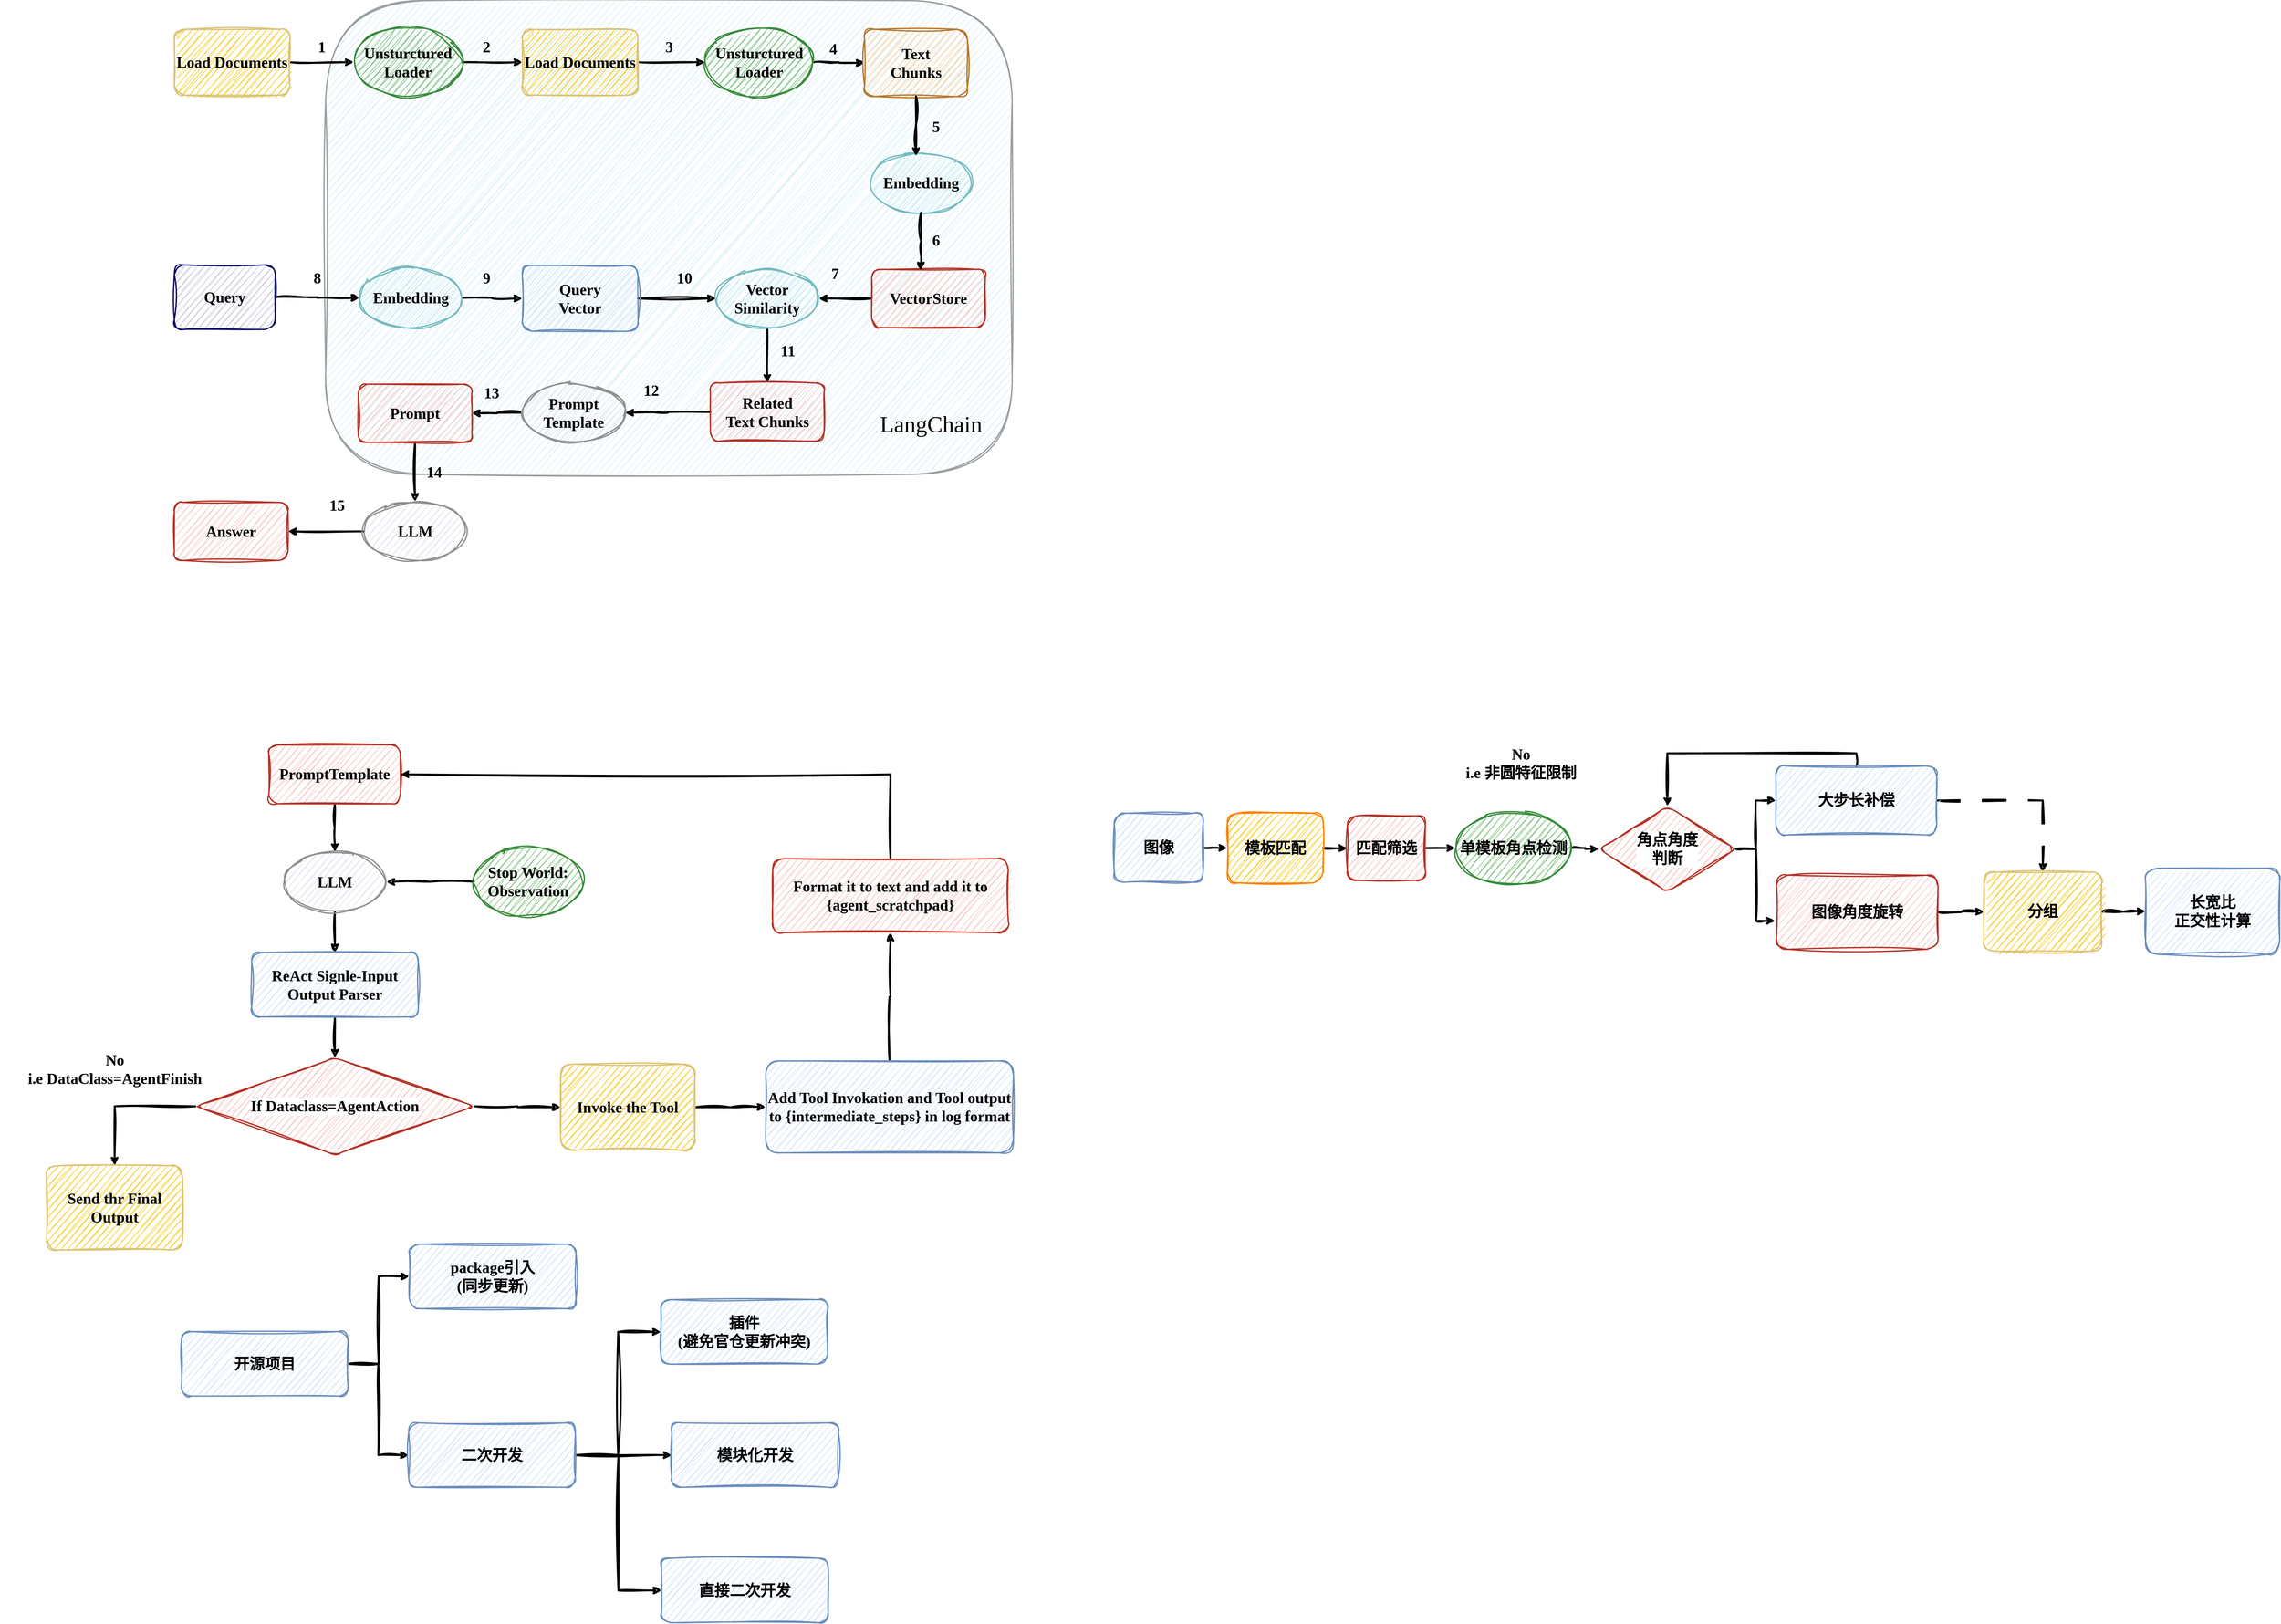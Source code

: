 <mxfile version="24.9.0">
  <diagram name="第 1 页" id="iGaQo6PPJgDkWrGs2-yL">
    <mxGraphModel dx="2993" dy="1838" grid="0" gridSize="10" guides="0" tooltips="1" connect="1" arrows="1" fold="1" page="0" pageScale="1" pageWidth="827" pageHeight="1169" math="0" shadow="0">
      <root>
        <mxCell id="0" />
        <mxCell id="1" parent="0" />
        <mxCell id="ki8LtiAd6n3yGq_93ToQ-1" value="" style="whiteSpace=wrap;html=1;rounded=1;shadow=0;glass=0;sketch=1;jiggle=2;fillStyle=hatch;curveFitting=1;strokeColor=#9a9fa1;strokeWidth=2;align=center;verticalAlign=middle;fontFamily=Helvetica;fontSize=12;fontColor=default;labelBorderColor=none;fillColor=#dff2f9;gradientColor=none;arcSize=21;imageAspect=0;" parent="1" vertex="1">
          <mxGeometry x="222" y="-83" width="1075" height="742" as="geometry" />
        </mxCell>
        <mxCell id="ki8LtiAd6n3yGq_93ToQ-2" style="edgeStyle=orthogonalEdgeStyle;rounded=1;orthogonalLoop=1;jettySize=auto;html=1;exitX=1;exitY=0.5;exitDx=0;exitDy=0;entryX=0;entryY=0.5;entryDx=0;entryDy=0;curved=0;sketch=1;curveFitting=1;jiggle=2;strokeWidth=3;" parent="1" source="ki8LtiAd6n3yGq_93ToQ-3" target="ki8LtiAd6n3yGq_93ToQ-5" edge="1">
          <mxGeometry relative="1" as="geometry">
            <mxPoint x="141" y="219" as="targetPoint" />
          </mxGeometry>
        </mxCell>
        <mxCell id="ki8LtiAd6n3yGq_93ToQ-3" value="&lt;font style=&quot;font-size: 24px;&quot; face=&quot;Comic Sans MS&quot;&gt;&lt;b style=&quot;&quot;&gt;Load Documents&lt;/b&gt;&lt;/font&gt;" style="rounded=1;whiteSpace=wrap;html=1;gradientColor=none;textShadow=0;fillStyle=hatch;fillColor=#f7d036;glass=0;shadow=0;labelBorderColor=none;strokeColor=#ddc374;strokeWidth=2;perimeterSpacing=0;sketch=1;curveFitting=1;jiggle=2;" parent="1" vertex="1">
          <mxGeometry x="-15" y="-38" width="181" height="103" as="geometry" />
        </mxCell>
        <mxCell id="ki8LtiAd6n3yGq_93ToQ-4" style="edgeStyle=orthogonalEdgeStyle;rounded=0;orthogonalLoop=1;jettySize=auto;html=1;exitX=1;exitY=0.5;exitDx=0;exitDy=0;entryX=0;entryY=0.5;entryDx=0;entryDy=0;sketch=1;curveFitting=1;jiggle=2;strokeWidth=3;" parent="1" source="ki8LtiAd6n3yGq_93ToQ-5" target="ki8LtiAd6n3yGq_93ToQ-7" edge="1">
          <mxGeometry relative="1" as="geometry" />
        </mxCell>
        <mxCell id="ki8LtiAd6n3yGq_93ToQ-5" value="&lt;font style=&quot;font-size: 24px;&quot; face=&quot;Comic Sans MS&quot;&gt;&lt;b style=&quot;&quot;&gt;Unsturctured Loader&lt;/b&gt;&lt;/font&gt;" style="ellipse;whiteSpace=wrap;html=1;fillColor=#86c785;strokeColor=#378b3a;fillStyle=hatch;strokeWidth=2;perimeterSpacing=0;sketch=1;curveFitting=1;jiggle=2;" parent="1" vertex="1">
          <mxGeometry x="266" y="-40.75" width="170" height="108.5" as="geometry" />
        </mxCell>
        <mxCell id="ki8LtiAd6n3yGq_93ToQ-6" style="edgeStyle=orthogonalEdgeStyle;shape=connector;rounded=0;sketch=1;jiggle=2;curveFitting=1;orthogonalLoop=1;jettySize=auto;html=1;exitX=1;exitY=0.5;exitDx=0;exitDy=0;entryX=0;entryY=0.5;entryDx=0;entryDy=0;strokeColor=default;strokeWidth=3;align=center;verticalAlign=middle;fontFamily=Helvetica;fontSize=11;fontColor=default;labelBackgroundColor=default;endArrow=classic;" parent="1" source="ki8LtiAd6n3yGq_93ToQ-7" target="ki8LtiAd6n3yGq_93ToQ-9" edge="1">
          <mxGeometry relative="1" as="geometry" />
        </mxCell>
        <mxCell id="ki8LtiAd6n3yGq_93ToQ-7" value="&lt;font style=&quot;font-size: 24px;&quot; face=&quot;Comic Sans MS&quot;&gt;&lt;b style=&quot;&quot;&gt;Load Documents&lt;/b&gt;&lt;/font&gt;" style="rounded=1;whiteSpace=wrap;html=1;gradientColor=none;textShadow=0;fillStyle=hatch;fillColor=#f7d036;glass=0;shadow=0;labelBorderColor=none;strokeColor=#ddc374;strokeWidth=2;perimeterSpacing=0;sketch=1;curveFitting=1;jiggle=2;" parent="1" vertex="1">
          <mxGeometry x="530" y="-38" width="181" height="103" as="geometry" />
        </mxCell>
        <mxCell id="ki8LtiAd6n3yGq_93ToQ-8" style="edgeStyle=orthogonalEdgeStyle;shape=connector;rounded=0;sketch=1;jiggle=2;curveFitting=1;orthogonalLoop=1;jettySize=auto;html=1;exitX=1;exitY=0.5;exitDx=0;exitDy=0;entryX=0;entryY=0.5;entryDx=0;entryDy=0;strokeColor=default;strokeWidth=3;align=center;verticalAlign=middle;fontFamily=Helvetica;fontSize=12;fontColor=default;labelBorderColor=none;labelBackgroundColor=default;endArrow=classic;" parent="1" source="ki8LtiAd6n3yGq_93ToQ-9" target="ki8LtiAd6n3yGq_93ToQ-10" edge="1">
          <mxGeometry relative="1" as="geometry" />
        </mxCell>
        <mxCell id="ki8LtiAd6n3yGq_93ToQ-9" value="&lt;font style=&quot;font-size: 24px;&quot; face=&quot;Comic Sans MS&quot;&gt;&lt;b style=&quot;&quot;&gt;Unsturctured Loader&lt;/b&gt;&lt;/font&gt;" style="ellipse;whiteSpace=wrap;html=1;fillColor=#86c785;strokeColor=#378b3a;fillStyle=hatch;strokeWidth=2;perimeterSpacing=0;sketch=1;curveFitting=1;jiggle=2;" parent="1" vertex="1">
          <mxGeometry x="816" y="-40.75" width="170" height="108.5" as="geometry" />
        </mxCell>
        <mxCell id="ki8LtiAd6n3yGq_93ToQ-10" value="&lt;font style=&quot;font-size: 24px;&quot; face=&quot;Comic Sans MS&quot;&gt;&lt;b style=&quot;&quot;&gt;Text&lt;/b&gt;&lt;/font&gt;&lt;div&gt;&lt;font style=&quot;font-size: 24px;&quot; face=&quot;Comic Sans MS&quot;&gt;&lt;b style=&quot;&quot;&gt;Chunks&lt;/b&gt;&lt;/font&gt;&lt;/div&gt;" style="rounded=1;whiteSpace=wrap;html=1;gradientColor=none;textShadow=0;fillStyle=hatch;fillColor=#fad7ac;glass=0;shadow=0;labelBorderColor=none;strokeColor=#b8782e;strokeWidth=2;perimeterSpacing=0;sketch=1;curveFitting=1;jiggle=2;" parent="1" vertex="1">
          <mxGeometry x="1066" y="-38" width="161" height="105" as="geometry" />
        </mxCell>
        <mxCell id="ki8LtiAd6n3yGq_93ToQ-11" value="&lt;font style=&quot;font-size: 24px;&quot; face=&quot;Comic Sans MS&quot;&gt;&lt;b style=&quot;&quot;&gt;Embedding&lt;/b&gt;&lt;/font&gt;" style="ellipse;whiteSpace=wrap;html=1;fillColor=#cdecf1;strokeColor=#75bbbf;fillStyle=hatch;strokeWidth=2;perimeterSpacing=0;sketch=1;curveFitting=1;jiggle=2;" parent="1" vertex="1">
          <mxGeometry x="1074" y="156" width="161" height="93" as="geometry" />
        </mxCell>
        <mxCell id="ki8LtiAd6n3yGq_93ToQ-12" style="edgeStyle=orthogonalEdgeStyle;shape=connector;rounded=0;sketch=1;jiggle=2;curveFitting=1;orthogonalLoop=1;jettySize=auto;html=1;exitX=0.5;exitY=1;exitDx=0;exitDy=0;entryX=0.449;entryY=0.05;entryDx=0;entryDy=0;entryPerimeter=0;strokeColor=default;strokeWidth=3;align=center;verticalAlign=middle;fontFamily=Helvetica;fontSize=12;fontColor=default;labelBorderColor=none;labelBackgroundColor=default;endArrow=classic;" parent="1" source="ki8LtiAd6n3yGq_93ToQ-10" target="ki8LtiAd6n3yGq_93ToQ-11" edge="1">
          <mxGeometry relative="1" as="geometry" />
        </mxCell>
        <mxCell id="ki8LtiAd6n3yGq_93ToQ-13" style="edgeStyle=orthogonalEdgeStyle;shape=connector;rounded=0;sketch=1;jiggle=2;curveFitting=1;orthogonalLoop=1;jettySize=auto;html=1;exitX=0;exitY=0.5;exitDx=0;exitDy=0;strokeColor=default;strokeWidth=3;align=center;verticalAlign=middle;fontFamily=Helvetica;fontSize=12;fontColor=default;labelBorderColor=none;labelBackgroundColor=default;endArrow=classic;" parent="1" source="ki8LtiAd6n3yGq_93ToQ-14" target="ki8LtiAd6n3yGq_93ToQ-17" edge="1">
          <mxGeometry relative="1" as="geometry" />
        </mxCell>
        <mxCell id="ki8LtiAd6n3yGq_93ToQ-14" value="&lt;font style=&quot;font-size: 24px;&quot; face=&quot;Comic Sans MS&quot;&gt;&lt;b style=&quot;&quot;&gt;VectorStore&lt;/b&gt;&lt;/font&gt;" style="rounded=1;whiteSpace=wrap;html=1;gradientColor=none;textShadow=0;fillStyle=hatch;fillColor=#f8cdcc;glass=0;shadow=0;labelBorderColor=none;strokeColor=#b43427;strokeWidth=2;perimeterSpacing=0;sketch=1;curveFitting=1;jiggle=2;" parent="1" vertex="1">
          <mxGeometry x="1077" y="338" width="178" height="91" as="geometry" />
        </mxCell>
        <mxCell id="ki8LtiAd6n3yGq_93ToQ-15" style="edgeStyle=orthogonalEdgeStyle;shape=connector;rounded=0;sketch=1;jiggle=2;curveFitting=1;orthogonalLoop=1;jettySize=auto;html=1;exitX=0.5;exitY=1;exitDx=0;exitDy=0;entryX=0.433;entryY=0.021;entryDx=0;entryDy=0;entryPerimeter=0;strokeColor=default;strokeWidth=3;align=center;verticalAlign=middle;fontFamily=Helvetica;fontSize=12;fontColor=default;labelBorderColor=none;labelBackgroundColor=default;endArrow=classic;" parent="1" source="ki8LtiAd6n3yGq_93ToQ-11" target="ki8LtiAd6n3yGq_93ToQ-14" edge="1">
          <mxGeometry relative="1" as="geometry" />
        </mxCell>
        <mxCell id="ki8LtiAd6n3yGq_93ToQ-16" style="edgeStyle=orthogonalEdgeStyle;shape=connector;rounded=0;sketch=1;jiggle=2;curveFitting=1;orthogonalLoop=1;jettySize=auto;html=1;exitX=0.5;exitY=1;exitDx=0;exitDy=0;entryX=0.5;entryY=0;entryDx=0;entryDy=0;strokeColor=default;strokeWidth=3;align=center;verticalAlign=middle;fontFamily=Helvetica;fontSize=12;fontColor=default;labelBorderColor=none;labelBackgroundColor=default;endArrow=classic;" parent="1" source="ki8LtiAd6n3yGq_93ToQ-17" target="ki8LtiAd6n3yGq_93ToQ-25" edge="1">
          <mxGeometry relative="1" as="geometry" />
        </mxCell>
        <mxCell id="ki8LtiAd6n3yGq_93ToQ-17" value="&lt;font style=&quot;font-size: 24px;&quot; face=&quot;Comic Sans MS&quot;&gt;&lt;b style=&quot;&quot;&gt;Vector&lt;/b&gt;&lt;/font&gt;&lt;div&gt;&lt;font style=&quot;font-size: 24px;&quot; face=&quot;Comic Sans MS&quot;&gt;&lt;b style=&quot;&quot;&gt;Similarity&lt;/b&gt;&lt;/font&gt;&lt;/div&gt;" style="ellipse;whiteSpace=wrap;html=1;fillColor=#cdecf1;strokeColor=#75bbbf;fillStyle=hatch;strokeWidth=2;perimeterSpacing=0;sketch=1;curveFitting=1;jiggle=2;" parent="1" vertex="1">
          <mxGeometry x="833" y="337" width="161" height="93" as="geometry" />
        </mxCell>
        <mxCell id="ki8LtiAd6n3yGq_93ToQ-18" style="edgeStyle=orthogonalEdgeStyle;shape=connector;rounded=0;sketch=1;jiggle=2;curveFitting=1;orthogonalLoop=1;jettySize=auto;html=1;exitX=1;exitY=0.5;exitDx=0;exitDy=0;strokeColor=default;strokeWidth=3;align=center;verticalAlign=middle;fontFamily=Helvetica;fontSize=12;fontColor=default;labelBorderColor=none;labelBackgroundColor=default;endArrow=classic;" parent="1" source="ki8LtiAd6n3yGq_93ToQ-19" target="ki8LtiAd6n3yGq_93ToQ-17" edge="1">
          <mxGeometry relative="1" as="geometry" />
        </mxCell>
        <mxCell id="ki8LtiAd6n3yGq_93ToQ-19" value="&lt;font style=&quot;font-size: 24px;&quot; face=&quot;Comic Sans MS&quot;&gt;&lt;b style=&quot;&quot;&gt;Query&lt;/b&gt;&lt;/font&gt;&lt;div&gt;&lt;font style=&quot;font-size: 24px;&quot; face=&quot;Comic Sans MS&quot;&gt;&lt;b style=&quot;&quot;&gt;Vector&lt;/b&gt;&lt;/font&gt;&lt;/div&gt;" style="rounded=1;whiteSpace=wrap;html=1;gradientColor=none;textShadow=0;fillStyle=hatch;fillColor=#d9e7fc;glass=0;shadow=0;labelBorderColor=none;strokeColor=#6a8ebf;strokeWidth=2;perimeterSpacing=0;sketch=1;curveFitting=1;jiggle=2;" parent="1" vertex="1">
          <mxGeometry x="530" y="332" width="181" height="103" as="geometry" />
        </mxCell>
        <mxCell id="ki8LtiAd6n3yGq_93ToQ-20" style="edgeStyle=orthogonalEdgeStyle;shape=connector;rounded=0;sketch=1;jiggle=2;curveFitting=1;orthogonalLoop=1;jettySize=auto;html=1;exitX=1;exitY=0.5;exitDx=0;exitDy=0;entryX=0;entryY=0.5;entryDx=0;entryDy=0;strokeColor=default;strokeWidth=3;align=center;verticalAlign=middle;fontFamily=Helvetica;fontSize=12;fontColor=default;labelBorderColor=none;labelBackgroundColor=default;endArrow=classic;" parent="1" source="ki8LtiAd6n3yGq_93ToQ-21" target="ki8LtiAd6n3yGq_93ToQ-19" edge="1">
          <mxGeometry relative="1" as="geometry" />
        </mxCell>
        <mxCell id="ki8LtiAd6n3yGq_93ToQ-21" value="&lt;font style=&quot;font-size: 24px;&quot; face=&quot;Comic Sans MS&quot;&gt;&lt;b style=&quot;&quot;&gt;Embedding&lt;/b&gt;&lt;/font&gt;" style="ellipse;whiteSpace=wrap;html=1;fillColor=#cdecf1;strokeColor=#75bbbf;fillStyle=hatch;strokeWidth=2;perimeterSpacing=0;sketch=1;curveFitting=1;jiggle=2;" parent="1" vertex="1">
          <mxGeometry x="275" y="336" width="161" height="93" as="geometry" />
        </mxCell>
        <mxCell id="ki8LtiAd6n3yGq_93ToQ-22" style="edgeStyle=orthogonalEdgeStyle;shape=connector;rounded=0;sketch=1;jiggle=2;curveFitting=1;orthogonalLoop=1;jettySize=auto;html=1;exitX=1;exitY=0.5;exitDx=0;exitDy=0;entryX=0;entryY=0.5;entryDx=0;entryDy=0;strokeColor=default;strokeWidth=3;align=center;verticalAlign=middle;fontFamily=Helvetica;fontSize=12;fontColor=default;labelBorderColor=none;labelBackgroundColor=default;endArrow=classic;" parent="1" source="ki8LtiAd6n3yGq_93ToQ-23" target="ki8LtiAd6n3yGq_93ToQ-21" edge="1">
          <mxGeometry relative="1" as="geometry" />
        </mxCell>
        <mxCell id="ki8LtiAd6n3yGq_93ToQ-23" value="&lt;font style=&quot;font-size: 24px;&quot; face=&quot;Comic Sans MS&quot;&gt;&lt;b style=&quot;&quot;&gt;Query&lt;/b&gt;&lt;/font&gt;" style="rounded=1;whiteSpace=wrap;html=1;gradientColor=none;textShadow=0;fillStyle=hatch;fillColor=#cfcde1;glass=0;shadow=0;labelBorderColor=none;strokeColor=#0f0b65;strokeWidth=2;perimeterSpacing=0;sketch=1;curveFitting=1;jiggle=2;" parent="1" vertex="1">
          <mxGeometry x="-15" y="331" width="158" height="101" as="geometry" />
        </mxCell>
        <mxCell id="ki8LtiAd6n3yGq_93ToQ-24" style="edgeStyle=orthogonalEdgeStyle;shape=connector;rounded=0;sketch=1;jiggle=2;curveFitting=1;orthogonalLoop=1;jettySize=auto;html=1;strokeColor=default;strokeWidth=3;align=center;verticalAlign=middle;fontFamily=Helvetica;fontSize=12;fontColor=default;labelBorderColor=none;labelBackgroundColor=default;endArrow=classic;" parent="1" source="ki8LtiAd6n3yGq_93ToQ-25" target="ki8LtiAd6n3yGq_93ToQ-27" edge="1">
          <mxGeometry relative="1" as="geometry" />
        </mxCell>
        <mxCell id="ki8LtiAd6n3yGq_93ToQ-25" value="&lt;font style=&quot;font-size: 24px;&quot; face=&quot;Comic Sans MS&quot;&gt;&lt;b style=&quot;&quot;&gt;Related&lt;/b&gt;&lt;/font&gt;&lt;div&gt;&lt;font style=&quot;font-size: 24px;&quot; face=&quot;Comic Sans MS&quot;&gt;&lt;b style=&quot;&quot;&gt;Text Chunks&lt;/b&gt;&lt;/font&gt;&lt;/div&gt;" style="rounded=1;whiteSpace=wrap;html=1;gradientColor=none;textShadow=0;fillStyle=hatch;fillColor=#f8cdcc;glass=0;shadow=0;labelBorderColor=none;strokeColor=#b43427;strokeWidth=2;perimeterSpacing=0;sketch=1;curveFitting=1;jiggle=2;" parent="1" vertex="1">
          <mxGeometry x="824.5" y="516" width="178" height="91" as="geometry" />
        </mxCell>
        <mxCell id="ki8LtiAd6n3yGq_93ToQ-26" value="" style="edgeStyle=orthogonalEdgeStyle;shape=connector;rounded=0;sketch=1;jiggle=2;curveFitting=1;orthogonalLoop=1;jettySize=auto;html=1;strokeColor=default;strokeWidth=3;align=center;verticalAlign=middle;fontFamily=Helvetica;fontSize=12;fontColor=default;labelBorderColor=none;labelBackgroundColor=default;endArrow=classic;" parent="1" source="ki8LtiAd6n3yGq_93ToQ-27" target="ki8LtiAd6n3yGq_93ToQ-29" edge="1">
          <mxGeometry relative="1" as="geometry" />
        </mxCell>
        <mxCell id="ki8LtiAd6n3yGq_93ToQ-27" value="&lt;font face=&quot;Comic Sans MS&quot;&gt;&lt;span style=&quot;font-size: 24px;&quot;&gt;&lt;b&gt;Prompt&lt;/b&gt;&lt;/span&gt;&lt;/font&gt;&lt;div&gt;&lt;font face=&quot;Comic Sans MS&quot;&gt;&lt;span style=&quot;font-size: 24px;&quot;&gt;&lt;b&gt;Template&lt;/b&gt;&lt;/span&gt;&lt;/font&gt;&lt;/div&gt;" style="ellipse;whiteSpace=wrap;html=1;fillColor=#e7e6f1;strokeColor=#908f8f;fillStyle=hatch;strokeWidth=2;perimeterSpacing=0;sketch=1;curveFitting=1;jiggle=2;" parent="1" vertex="1">
          <mxGeometry x="530" y="516" width="161" height="93" as="geometry" />
        </mxCell>
        <mxCell id="ki8LtiAd6n3yGq_93ToQ-28" style="edgeStyle=orthogonalEdgeStyle;shape=connector;rounded=0;sketch=1;jiggle=2;curveFitting=1;orthogonalLoop=1;jettySize=auto;html=1;exitX=0.5;exitY=1;exitDx=0;exitDy=0;strokeColor=default;strokeWidth=3;align=center;verticalAlign=middle;fontFamily=Helvetica;fontSize=12;fontColor=default;labelBorderColor=none;labelBackgroundColor=default;endArrow=classic;" parent="1" source="ki8LtiAd6n3yGq_93ToQ-29" target="ki8LtiAd6n3yGq_93ToQ-31" edge="1">
          <mxGeometry relative="1" as="geometry" />
        </mxCell>
        <mxCell id="ki8LtiAd6n3yGq_93ToQ-29" value="&lt;font face=&quot;Comic Sans MS&quot;&gt;&lt;span style=&quot;font-size: 24px;&quot;&gt;&lt;b&gt;Prompt&lt;/b&gt;&lt;/span&gt;&lt;/font&gt;" style="rounded=1;whiteSpace=wrap;html=1;gradientColor=none;textShadow=0;fillStyle=hatch;fillColor=#f8cdcc;glass=0;shadow=0;labelBorderColor=none;strokeColor=#b43427;strokeWidth=2;perimeterSpacing=0;sketch=1;curveFitting=1;jiggle=2;" parent="1" vertex="1">
          <mxGeometry x="273" y="518" width="178" height="91" as="geometry" />
        </mxCell>
        <mxCell id="ki8LtiAd6n3yGq_93ToQ-30" value="" style="edgeStyle=orthogonalEdgeStyle;shape=connector;rounded=0;sketch=1;jiggle=2;curveFitting=1;orthogonalLoop=1;jettySize=auto;html=1;strokeColor=default;strokeWidth=3;align=center;verticalAlign=middle;fontFamily=Helvetica;fontSize=12;fontColor=default;labelBorderColor=none;labelBackgroundColor=default;endArrow=classic;" parent="1" source="ki8LtiAd6n3yGq_93ToQ-31" target="ki8LtiAd6n3yGq_93ToQ-32" edge="1">
          <mxGeometry relative="1" as="geometry" />
        </mxCell>
        <mxCell id="ki8LtiAd6n3yGq_93ToQ-31" value="&lt;font face=&quot;Comic Sans MS&quot;&gt;&lt;span style=&quot;font-size: 24px;&quot;&gt;&lt;b&gt;LLM&lt;/b&gt;&lt;/span&gt;&lt;/font&gt;" style="ellipse;whiteSpace=wrap;html=1;fillColor=#e7e6f1;strokeColor=#908f8f;fillStyle=hatch;strokeWidth=2;perimeterSpacing=0;sketch=1;curveFitting=1;jiggle=2;" parent="1" vertex="1">
          <mxGeometry x="281.5" y="702" width="161" height="93" as="geometry" />
        </mxCell>
        <mxCell id="ki8LtiAd6n3yGq_93ToQ-32" value="&lt;font face=&quot;Comic Sans MS&quot;&gt;&lt;span style=&quot;font-size: 24px;&quot;&gt;&lt;b&gt;Answer&lt;/b&gt;&lt;/span&gt;&lt;/font&gt;" style="rounded=1;whiteSpace=wrap;html=1;gradientColor=none;textShadow=0;fillStyle=hatch;fillColor=#f8cdcc;glass=0;shadow=0;labelBorderColor=none;strokeColor=#b43427;strokeWidth=2;perimeterSpacing=0;sketch=1;curveFitting=1;jiggle=2;" parent="1" vertex="1">
          <mxGeometry x="-15" y="703" width="178" height="91" as="geometry" />
        </mxCell>
        <mxCell id="ki8LtiAd6n3yGq_93ToQ-33" value="&lt;font face=&quot;Comic Sans MS&quot; style=&quot;font-size: 36px;&quot;&gt;LangChain&lt;/font&gt;" style="text;html=1;align=center;verticalAlign=middle;whiteSpace=wrap;rounded=0;fontFamily=Helvetica;fontSize=12;fontColor=default;labelBorderColor=none;" parent="1" vertex="1">
          <mxGeometry x="1019" y="543" width="302" height="76" as="geometry" />
        </mxCell>
        <mxCell id="ki8LtiAd6n3yGq_93ToQ-34" value="&lt;font face=&quot;Comic Sans MS&quot; style=&quot;font-size: 24px;&quot;&gt;&lt;b&gt;1&lt;/b&gt;&lt;/font&gt;" style="text;html=1;align=center;verticalAlign=middle;whiteSpace=wrap;rounded=0;fontFamily=Helvetica;fontSize=12;fontColor=default;labelBorderColor=none;" parent="1" vertex="1">
          <mxGeometry x="170" y="-30" width="92" height="40" as="geometry" />
        </mxCell>
        <mxCell id="ki8LtiAd6n3yGq_93ToQ-35" value="&lt;font face=&quot;Comic Sans MS&quot; style=&quot;font-size: 24px;&quot;&gt;&lt;b&gt;2&lt;/b&gt;&lt;/font&gt;" style="text;html=1;align=center;verticalAlign=middle;whiteSpace=wrap;rounded=0;fontFamily=Helvetica;fontSize=12;fontColor=default;labelBorderColor=none;" parent="1" vertex="1">
          <mxGeometry x="428" y="-30" width="92" height="40" as="geometry" />
        </mxCell>
        <mxCell id="ki8LtiAd6n3yGq_93ToQ-36" value="&lt;font face=&quot;Comic Sans MS&quot; style=&quot;font-size: 24px;&quot;&gt;&lt;b&gt;3&lt;/b&gt;&lt;/font&gt;" style="text;html=1;align=center;verticalAlign=middle;whiteSpace=wrap;rounded=0;fontFamily=Helvetica;fontSize=12;fontColor=default;labelBorderColor=none;" parent="1" vertex="1">
          <mxGeometry x="713.5" y="-30" width="92" height="40" as="geometry" />
        </mxCell>
        <mxCell id="ki8LtiAd6n3yGq_93ToQ-37" value="&lt;font face=&quot;Comic Sans MS&quot; style=&quot;font-size: 24px;&quot;&gt;&lt;b&gt;4&lt;/b&gt;&lt;/font&gt;" style="text;html=1;align=center;verticalAlign=middle;whiteSpace=wrap;rounded=0;fontFamily=Helvetica;fontSize=12;fontColor=default;labelBorderColor=none;" parent="1" vertex="1">
          <mxGeometry x="971" y="-27" width="92" height="40" as="geometry" />
        </mxCell>
        <mxCell id="ki8LtiAd6n3yGq_93ToQ-38" value="&lt;font face=&quot;Comic Sans MS&quot; style=&quot;font-size: 24px;&quot;&gt;&lt;b&gt;5&lt;/b&gt;&lt;/font&gt;" style="text;html=1;align=center;verticalAlign=middle;whiteSpace=wrap;rounded=0;fontFamily=Helvetica;fontSize=12;fontColor=default;labelBorderColor=none;" parent="1" vertex="1">
          <mxGeometry x="1132" y="95" width="92" height="40" as="geometry" />
        </mxCell>
        <mxCell id="ki8LtiAd6n3yGq_93ToQ-39" value="&lt;font face=&quot;Comic Sans MS&quot; style=&quot;font-size: 24px;&quot;&gt;&lt;b&gt;6&lt;/b&gt;&lt;/font&gt;" style="text;html=1;align=center;verticalAlign=middle;whiteSpace=wrap;rounded=0;fontFamily=Helvetica;fontSize=12;fontColor=default;labelBorderColor=none;" parent="1" vertex="1">
          <mxGeometry x="1132" y="273" width="92" height="40" as="geometry" />
        </mxCell>
        <mxCell id="ki8LtiAd6n3yGq_93ToQ-40" value="&lt;font face=&quot;Comic Sans MS&quot; style=&quot;font-size: 24px;&quot;&gt;&lt;b&gt;7&lt;/b&gt;&lt;/font&gt;" style="text;html=1;align=center;verticalAlign=middle;whiteSpace=wrap;rounded=0;fontFamily=Helvetica;fontSize=12;fontColor=default;labelBorderColor=none;" parent="1" vertex="1">
          <mxGeometry x="974" y="325" width="92" height="40" as="geometry" />
        </mxCell>
        <mxCell id="ki8LtiAd6n3yGq_93ToQ-41" value="&lt;font face=&quot;Comic Sans MS&quot; style=&quot;font-size: 24px;&quot;&gt;&lt;b&gt;8&lt;/b&gt;&lt;/font&gt;" style="text;html=1;align=center;verticalAlign=middle;whiteSpace=wrap;rounded=0;fontFamily=Helvetica;fontSize=12;fontColor=default;labelBorderColor=none;" parent="1" vertex="1">
          <mxGeometry x="163" y="332" width="92" height="40" as="geometry" />
        </mxCell>
        <mxCell id="ki8LtiAd6n3yGq_93ToQ-42" value="&lt;font face=&quot;Comic Sans MS&quot; style=&quot;font-size: 24px;&quot;&gt;&lt;b&gt;9&lt;/b&gt;&lt;/font&gt;" style="text;html=1;align=center;verticalAlign=middle;whiteSpace=wrap;rounded=0;fontFamily=Helvetica;fontSize=12;fontColor=default;labelBorderColor=none;" parent="1" vertex="1">
          <mxGeometry x="428" y="332" width="92" height="40" as="geometry" />
        </mxCell>
        <mxCell id="ki8LtiAd6n3yGq_93ToQ-43" value="&lt;font face=&quot;Comic Sans MS&quot; style=&quot;font-size: 24px;&quot;&gt;&lt;b&gt;10&lt;/b&gt;&lt;/font&gt;" style="text;html=1;align=center;verticalAlign=middle;whiteSpace=wrap;rounded=0;fontFamily=Helvetica;fontSize=12;fontColor=default;labelBorderColor=none;" parent="1" vertex="1">
          <mxGeometry x="738" y="332" width="92" height="40" as="geometry" />
        </mxCell>
        <mxCell id="ki8LtiAd6n3yGq_93ToQ-44" value="&lt;font face=&quot;Comic Sans MS&quot; style=&quot;font-size: 24px;&quot;&gt;&lt;b&gt;11&lt;/b&gt;&lt;/font&gt;" style="text;html=1;align=center;verticalAlign=middle;whiteSpace=wrap;rounded=0;fontFamily=Helvetica;fontSize=12;fontColor=default;labelBorderColor=none;" parent="1" vertex="1">
          <mxGeometry x="900" y="446" width="92" height="40" as="geometry" />
        </mxCell>
        <mxCell id="ki8LtiAd6n3yGq_93ToQ-45" value="&lt;font face=&quot;Comic Sans MS&quot; style=&quot;font-size: 24px;&quot;&gt;&lt;b&gt;12&lt;/b&gt;&lt;/font&gt;" style="text;html=1;align=center;verticalAlign=middle;whiteSpace=wrap;rounded=0;fontFamily=Helvetica;fontSize=12;fontColor=default;labelBorderColor=none;" parent="1" vertex="1">
          <mxGeometry x="686" y="508" width="92" height="40" as="geometry" />
        </mxCell>
        <mxCell id="ki8LtiAd6n3yGq_93ToQ-46" value="&lt;font face=&quot;Comic Sans MS&quot; style=&quot;font-size: 24px;&quot;&gt;&lt;b&gt;13&lt;/b&gt;&lt;/font&gt;" style="text;html=1;align=center;verticalAlign=middle;whiteSpace=wrap;rounded=0;fontFamily=Helvetica;fontSize=12;fontColor=default;labelBorderColor=none;" parent="1" vertex="1">
          <mxGeometry x="436" y="512" width="92" height="40" as="geometry" />
        </mxCell>
        <mxCell id="ki8LtiAd6n3yGq_93ToQ-47" value="&lt;font face=&quot;Comic Sans MS&quot; style=&quot;font-size: 24px;&quot;&gt;&lt;b&gt;14&lt;/b&gt;&lt;/font&gt;" style="text;html=1;align=center;verticalAlign=middle;whiteSpace=wrap;rounded=0;fontFamily=Helvetica;fontSize=12;fontColor=default;labelBorderColor=none;" parent="1" vertex="1">
          <mxGeometry x="346" y="636" width="92" height="40" as="geometry" />
        </mxCell>
        <mxCell id="ki8LtiAd6n3yGq_93ToQ-48" value="&lt;font face=&quot;Comic Sans MS&quot; style=&quot;font-size: 24px;&quot;&gt;&lt;b&gt;15&lt;/b&gt;&lt;/font&gt;" style="text;html=1;align=center;verticalAlign=middle;whiteSpace=wrap;rounded=0;fontFamily=Helvetica;fontSize=12;fontColor=default;labelBorderColor=none;" parent="1" vertex="1">
          <mxGeometry x="194" y="688" width="92" height="40" as="geometry" />
        </mxCell>
        <mxCell id="T2wt9KZi8Y2AyrN_D059-5" style="edgeStyle=orthogonalEdgeStyle;shape=connector;rounded=0;sketch=1;jiggle=2;curveFitting=1;orthogonalLoop=1;jettySize=auto;html=1;exitX=0.5;exitY=1;exitDx=0;exitDy=0;strokeColor=default;strokeWidth=3;align=center;verticalAlign=middle;fontFamily=Helvetica;fontSize=12;fontColor=default;labelBorderColor=none;labelBackgroundColor=default;endArrow=classic;" parent="1" source="T2wt9KZi8Y2AyrN_D059-3" target="T2wt9KZi8Y2AyrN_D059-7" edge="1">
          <mxGeometry relative="1" as="geometry">
            <mxPoint x="235.529" y="1223.471" as="targetPoint" />
          </mxGeometry>
        </mxCell>
        <mxCell id="T2wt9KZi8Y2AyrN_D059-3" value="&lt;font face=&quot;Comic Sans MS&quot;&gt;&lt;span style=&quot;font-size: 24px;&quot;&gt;&lt;b&gt;PromptTemplate&lt;/b&gt;&lt;/span&gt;&lt;/font&gt;" style="rounded=1;whiteSpace=wrap;html=1;gradientColor=none;textShadow=0;fillStyle=hatch;fillColor=#f8cdcc;glass=0;shadow=0;labelBorderColor=none;strokeColor=#b43427;strokeWidth=2;perimeterSpacing=0;sketch=1;curveFitting=1;jiggle=2;" parent="1" vertex="1">
          <mxGeometry x="133" y="1083" width="206" height="92" as="geometry" />
        </mxCell>
        <mxCell id="T2wt9KZi8Y2AyrN_D059-12" value="" style="edgeStyle=orthogonalEdgeStyle;shape=connector;rounded=0;sketch=1;jiggle=2;curveFitting=1;orthogonalLoop=1;jettySize=auto;html=1;strokeColor=default;strokeWidth=3;align=center;verticalAlign=middle;fontFamily=Helvetica;fontSize=12;fontColor=default;labelBorderColor=none;labelBackgroundColor=default;endArrow=classic;" parent="1" source="T2wt9KZi8Y2AyrN_D059-7" target="T2wt9KZi8Y2AyrN_D059-11" edge="1">
          <mxGeometry relative="1" as="geometry" />
        </mxCell>
        <mxCell id="T2wt9KZi8Y2AyrN_D059-7" value="&lt;font face=&quot;Comic Sans MS&quot;&gt;&lt;span style=&quot;font-size: 24px;&quot;&gt;&lt;b&gt;LLM&lt;/b&gt;&lt;/span&gt;&lt;/font&gt;" style="ellipse;whiteSpace=wrap;html=1;fillColor=#e7e6f1;strokeColor=#908f8f;fillStyle=hatch;strokeWidth=2;perimeterSpacing=0;sketch=1;curveFitting=1;jiggle=2;" parent="1" vertex="1">
          <mxGeometry x="156" y="1251" width="161" height="93" as="geometry" />
        </mxCell>
        <mxCell id="T2wt9KZi8Y2AyrN_D059-10" style="edgeStyle=orthogonalEdgeStyle;shape=connector;rounded=0;sketch=1;jiggle=2;curveFitting=1;orthogonalLoop=1;jettySize=auto;html=1;strokeColor=default;strokeWidth=3;align=center;verticalAlign=middle;fontFamily=Helvetica;fontSize=12;fontColor=default;labelBorderColor=none;labelBackgroundColor=default;endArrow=classic;" parent="1" source="T2wt9KZi8Y2AyrN_D059-9" target="T2wt9KZi8Y2AyrN_D059-7" edge="1">
          <mxGeometry relative="1" as="geometry" />
        </mxCell>
        <mxCell id="T2wt9KZi8Y2AyrN_D059-9" value="&lt;font face=&quot;Comic Sans MS&quot;&gt;&lt;span style=&quot;font-size: 24px;&quot;&gt;&lt;b&gt;Stop World:&lt;/b&gt;&lt;/span&gt;&lt;/font&gt;&lt;div&gt;&lt;font face=&quot;Comic Sans MS&quot;&gt;&lt;span style=&quot;font-size: 24px;&quot;&gt;&lt;b&gt;Observation&lt;/b&gt;&lt;/span&gt;&lt;/font&gt;&lt;/div&gt;" style="ellipse;whiteSpace=wrap;html=1;fillColor=#86c785;strokeColor=#378b3a;fillStyle=hatch;strokeWidth=2;perimeterSpacing=0;sketch=1;curveFitting=1;jiggle=2;" parent="1" vertex="1">
          <mxGeometry x="454" y="1243" width="170" height="108.5" as="geometry" />
        </mxCell>
        <mxCell id="T2wt9KZi8Y2AyrN_D059-14" style="edgeStyle=orthogonalEdgeStyle;shape=connector;rounded=0;sketch=1;jiggle=2;curveFitting=1;orthogonalLoop=1;jettySize=auto;html=1;exitX=0.5;exitY=1;exitDx=0;exitDy=0;strokeColor=default;strokeWidth=3;align=center;verticalAlign=middle;fontFamily=Helvetica;fontSize=12;fontColor=default;labelBorderColor=none;labelBackgroundColor=default;endArrow=classic;" parent="1" source="T2wt9KZi8Y2AyrN_D059-11" target="T2wt9KZi8Y2AyrN_D059-13" edge="1">
          <mxGeometry relative="1" as="geometry" />
        </mxCell>
        <mxCell id="T2wt9KZi8Y2AyrN_D059-11" value="&lt;font face=&quot;Comic Sans MS&quot;&gt;&lt;span style=&quot;font-size: 24px;&quot;&gt;&lt;b&gt;ReAct Signle-Input Output Parser&lt;/b&gt;&lt;/span&gt;&lt;/font&gt;" style="rounded=1;whiteSpace=wrap;html=1;gradientColor=none;textShadow=0;fillStyle=hatch;fillColor=#d9e7fc;glass=0;shadow=0;labelBorderColor=none;strokeColor=#6a8ebf;strokeWidth=2;perimeterSpacing=0;sketch=1;curveFitting=1;jiggle=2;" parent="1" vertex="1">
          <mxGeometry x="106" y="1408" width="261" height="101" as="geometry" />
        </mxCell>
        <mxCell id="T2wt9KZi8Y2AyrN_D059-29" style="edgeStyle=orthogonalEdgeStyle;shape=connector;rounded=0;sketch=1;jiggle=2;curveFitting=1;orthogonalLoop=1;jettySize=auto;html=1;exitX=1;exitY=0.5;exitDx=0;exitDy=0;strokeColor=default;strokeWidth=3;align=center;verticalAlign=middle;fontFamily=Helvetica;fontSize=12;fontColor=default;labelBorderColor=none;labelBackgroundColor=default;endArrow=classic;" parent="1" source="T2wt9KZi8Y2AyrN_D059-13" target="T2wt9KZi8Y2AyrN_D059-26" edge="1">
          <mxGeometry relative="1" as="geometry" />
        </mxCell>
        <mxCell id="T2wt9KZi8Y2AyrN_D059-31" style="edgeStyle=orthogonalEdgeStyle;shape=connector;rounded=0;sketch=1;jiggle=2;curveFitting=1;orthogonalLoop=1;jettySize=auto;html=1;exitX=0;exitY=0.5;exitDx=0;exitDy=0;entryX=0.5;entryY=0;entryDx=0;entryDy=0;strokeColor=default;strokeWidth=3;align=center;verticalAlign=middle;fontFamily=Helvetica;fontSize=12;fontColor=default;labelBorderColor=none;labelBackgroundColor=default;endArrow=classic;" parent="1" source="T2wt9KZi8Y2AyrN_D059-13" target="T2wt9KZi8Y2AyrN_D059-27" edge="1">
          <mxGeometry relative="1" as="geometry" />
        </mxCell>
        <mxCell id="T2wt9KZi8Y2AyrN_D059-13" value="&lt;font style=&quot;font-size: 24px;&quot; face=&quot;Comic Sans MS&quot;&gt;&lt;b&gt;If Dataclass=AgentAction&lt;/b&gt;&lt;/font&gt;" style="rhombus;whiteSpace=wrap;html=1;rounded=1;shadow=0;glass=0;sketch=1;jiggle=2;fillStyle=hatch;curveFitting=1;strokeColor=#b43427;strokeWidth=2;align=center;verticalAlign=middle;fontFamily=Helvetica;fontSize=12;fontColor=default;labelBorderColor=none;labelBackgroundColor=default;fillColor=#f8cdcc;gradientColor=none;" parent="1" vertex="1">
          <mxGeometry x="18" y="1573" width="437" height="152" as="geometry" />
        </mxCell>
        <mxCell id="T2wt9KZi8Y2AyrN_D059-18" value="&lt;font face=&quot;Comic Sans MS&quot; style=&quot;font-size: 24px;&quot;&gt;&lt;b&gt;No&lt;/b&gt;&lt;/font&gt;&lt;div&gt;&lt;font face=&quot;Comic Sans MS&quot; style=&quot;font-size: 24px;&quot;&gt;&lt;b&gt;i.e DataClass=AgentFinish&lt;/b&gt;&lt;/font&gt;&lt;/div&gt;" style="text;html=1;align=center;verticalAlign=middle;whiteSpace=wrap;rounded=0;fontFamily=Helvetica;fontSize=12;fontColor=default;labelBorderColor=none;" parent="1" vertex="1">
          <mxGeometry x="-288" y="1533" width="360" height="116" as="geometry" />
        </mxCell>
        <mxCell id="T2wt9KZi8Y2AyrN_D059-24" style="edgeStyle=orthogonalEdgeStyle;shape=connector;rounded=0;sketch=1;jiggle=2;curveFitting=1;orthogonalLoop=1;jettySize=auto;html=1;exitX=0.5;exitY=0;exitDx=0;exitDy=0;entryX=0.5;entryY=1;entryDx=0;entryDy=0;strokeColor=default;strokeWidth=3;align=center;verticalAlign=middle;fontFamily=Helvetica;fontSize=12;fontColor=default;labelBorderColor=none;labelBackgroundColor=default;endArrow=classic;" parent="1" source="T2wt9KZi8Y2AyrN_D059-20" target="T2wt9KZi8Y2AyrN_D059-23" edge="1">
          <mxGeometry relative="1" as="geometry" />
        </mxCell>
        <mxCell id="T2wt9KZi8Y2AyrN_D059-20" value="&lt;font face=&quot;Comic Sans MS&quot;&gt;&lt;span style=&quot;font-size: 24px;&quot;&gt;&lt;b&gt;Add Tool Invokation and Tool output to {intermediate_steps} in log format&lt;/b&gt;&lt;/span&gt;&lt;/font&gt;" style="rounded=1;whiteSpace=wrap;html=1;gradientColor=none;textShadow=0;fillStyle=hatch;fillColor=#d9e7fc;glass=0;shadow=0;labelBorderColor=none;strokeColor=#6a8ebf;strokeWidth=2;perimeterSpacing=0;sketch=1;curveFitting=1;jiggle=2;" parent="1" vertex="1">
          <mxGeometry x="911" y="1578" width="388" height="144" as="geometry" />
        </mxCell>
        <mxCell id="T2wt9KZi8Y2AyrN_D059-25" style="edgeStyle=orthogonalEdgeStyle;shape=connector;rounded=0;sketch=1;jiggle=2;curveFitting=1;orthogonalLoop=1;jettySize=auto;html=1;entryX=1;entryY=0.5;entryDx=0;entryDy=0;strokeColor=default;strokeWidth=3;align=center;verticalAlign=middle;fontFamily=Helvetica;fontSize=12;fontColor=default;labelBorderColor=none;labelBackgroundColor=default;endArrow=classic;" parent="1" source="T2wt9KZi8Y2AyrN_D059-23" target="T2wt9KZi8Y2AyrN_D059-3" edge="1">
          <mxGeometry relative="1" as="geometry">
            <Array as="points">
              <mxPoint x="1107" y="1129" />
            </Array>
          </mxGeometry>
        </mxCell>
        <mxCell id="T2wt9KZi8Y2AyrN_D059-23" value="&lt;font face=&quot;Comic Sans MS&quot;&gt;&lt;span style=&quot;font-size: 24px;&quot;&gt;&lt;b&gt;Format it to text and add it to {agent_scratchpad}&lt;/b&gt;&lt;/span&gt;&lt;/font&gt;" style="rounded=1;whiteSpace=wrap;html=1;gradientColor=none;textShadow=0;fillStyle=hatch;fillColor=#f8cdcc;glass=0;shadow=0;labelBorderColor=none;strokeColor=#b43427;strokeWidth=2;perimeterSpacing=0;sketch=1;curveFitting=1;jiggle=2;" parent="1" vertex="1">
          <mxGeometry x="922" y="1261" width="369" height="116" as="geometry" />
        </mxCell>
        <mxCell id="T2wt9KZi8Y2AyrN_D059-30" style="edgeStyle=orthogonalEdgeStyle;shape=connector;rounded=0;sketch=1;jiggle=2;curveFitting=1;orthogonalLoop=1;jettySize=auto;html=1;exitX=1;exitY=0.5;exitDx=0;exitDy=0;entryX=0;entryY=0.5;entryDx=0;entryDy=0;strokeColor=default;strokeWidth=3;align=center;verticalAlign=middle;fontFamily=Helvetica;fontSize=12;fontColor=default;labelBorderColor=none;labelBackgroundColor=default;endArrow=classic;" parent="1" source="T2wt9KZi8Y2AyrN_D059-26" target="T2wt9KZi8Y2AyrN_D059-20" edge="1">
          <mxGeometry relative="1" as="geometry" />
        </mxCell>
        <mxCell id="T2wt9KZi8Y2AyrN_D059-26" value="&lt;b style=&quot;font-family: &amp;quot;Comic Sans MS&amp;quot;; font-size: 24px;&quot;&gt;Invoke the Tool&lt;/b&gt;" style="rounded=1;whiteSpace=wrap;html=1;gradientColor=none;textShadow=0;fillStyle=hatch;fillColor=#f7d036;glass=0;shadow=0;labelBorderColor=none;strokeColor=#ddc374;strokeWidth=2;perimeterSpacing=0;sketch=1;curveFitting=1;jiggle=2;" parent="1" vertex="1">
          <mxGeometry x="590" y="1583" width="210" height="135" as="geometry" />
        </mxCell>
        <mxCell id="T2wt9KZi8Y2AyrN_D059-27" value="&lt;b style=&quot;font-family: &amp;quot;Comic Sans MS&amp;quot;; font-size: 24px;&quot;&gt;Send thr Final Output&lt;/b&gt;" style="rounded=1;whiteSpace=wrap;html=1;gradientColor=none;textShadow=0;fillStyle=hatch;fillColor=#f7d036;glass=0;shadow=0;labelBorderColor=none;strokeColor=#ddc374;strokeWidth=2;perimeterSpacing=0;sketch=1;curveFitting=1;jiggle=2;" parent="1" vertex="1">
          <mxGeometry x="-215" y="1742" width="213" height="132" as="geometry" />
        </mxCell>
        <mxCell id="TSJkHPPt90B-xptUscah-6" style="edgeStyle=orthogonalEdgeStyle;shape=connector;rounded=0;sketch=1;jiggle=2;curveFitting=1;orthogonalLoop=1;jettySize=auto;html=1;exitX=1;exitY=0.5;exitDx=0;exitDy=0;entryX=0;entryY=0.5;entryDx=0;entryDy=0;strokeColor=default;strokeWidth=3;align=center;verticalAlign=middle;fontFamily=Helvetica;fontSize=12;fontColor=default;labelBorderColor=none;labelBackgroundColor=default;endArrow=classic;" parent="1" source="TSJkHPPt90B-xptUscah-2" target="TSJkHPPt90B-xptUscah-3" edge="1">
          <mxGeometry relative="1" as="geometry" />
        </mxCell>
        <mxCell id="TSJkHPPt90B-xptUscah-8" style="edgeStyle=orthogonalEdgeStyle;shape=connector;rounded=0;sketch=1;jiggle=2;curveFitting=1;orthogonalLoop=1;jettySize=auto;html=1;exitX=1;exitY=0.5;exitDx=0;exitDy=0;entryX=0;entryY=0.5;entryDx=0;entryDy=0;strokeColor=default;strokeWidth=3;align=center;verticalAlign=middle;fontFamily=Helvetica;fontSize=12;fontColor=default;labelBorderColor=none;labelBackgroundColor=default;endArrow=classic;" parent="1" source="TSJkHPPt90B-xptUscah-2" target="TSJkHPPt90B-xptUscah-7" edge="1">
          <mxGeometry relative="1" as="geometry" />
        </mxCell>
        <mxCell id="TSJkHPPt90B-xptUscah-2" value="&lt;font face=&quot;Comic Sans MS&quot;&gt;&lt;span style=&quot;font-size: 24px;&quot;&gt;&lt;b&gt;开源项目&lt;/b&gt;&lt;/span&gt;&lt;/font&gt;" style="rounded=1;whiteSpace=wrap;html=1;gradientColor=none;textShadow=0;fillStyle=hatch;fillColor=#d9e7fc;glass=0;shadow=0;labelBorderColor=none;strokeColor=#6a8ebf;strokeWidth=2;perimeterSpacing=0;sketch=1;curveFitting=1;jiggle=2;" parent="1" vertex="1">
          <mxGeometry x="-4" y="2002" width="261" height="101" as="geometry" />
        </mxCell>
        <mxCell id="TSJkHPPt90B-xptUscah-3" value="&lt;font face=&quot;Comic Sans MS&quot;&gt;&lt;span style=&quot;font-size: 24px;&quot;&gt;&lt;b&gt;package引入&lt;/b&gt;&lt;/span&gt;&lt;/font&gt;&lt;div&gt;&lt;font face=&quot;Comic Sans MS&quot;&gt;&lt;span style=&quot;font-size: 24px;&quot;&gt;&lt;b&gt;(同步更新)&lt;/b&gt;&lt;/span&gt;&lt;/font&gt;&lt;/div&gt;" style="rounded=1;whiteSpace=wrap;html=1;gradientColor=none;textShadow=0;fillStyle=hatch;fillColor=#d9e7fc;glass=0;shadow=0;labelBorderColor=none;strokeColor=#6a8ebf;strokeWidth=2;perimeterSpacing=0;sketch=1;curveFitting=1;jiggle=2;" parent="1" vertex="1">
          <mxGeometry x="353" y="1865" width="261" height="101" as="geometry" />
        </mxCell>
        <mxCell id="TSJkHPPt90B-xptUscah-13" style="edgeStyle=orthogonalEdgeStyle;shape=connector;rounded=0;sketch=1;jiggle=2;curveFitting=1;orthogonalLoop=1;jettySize=auto;html=1;exitX=1;exitY=0.5;exitDx=0;exitDy=0;entryX=0;entryY=0.5;entryDx=0;entryDy=0;strokeColor=default;strokeWidth=3;align=center;verticalAlign=middle;fontFamily=Helvetica;fontSize=12;fontColor=default;labelBorderColor=none;labelBackgroundColor=default;endArrow=classic;" parent="1" source="TSJkHPPt90B-xptUscah-7" target="TSJkHPPt90B-xptUscah-9" edge="1">
          <mxGeometry relative="1" as="geometry" />
        </mxCell>
        <mxCell id="TSJkHPPt90B-xptUscah-14" style="edgeStyle=orthogonalEdgeStyle;shape=connector;rounded=0;sketch=1;jiggle=2;curveFitting=1;orthogonalLoop=1;jettySize=auto;html=1;exitX=1;exitY=0.5;exitDx=0;exitDy=0;strokeColor=default;strokeWidth=3;align=center;verticalAlign=middle;fontFamily=Helvetica;fontSize=12;fontColor=default;labelBorderColor=none;labelBackgroundColor=default;endArrow=classic;" parent="1" source="TSJkHPPt90B-xptUscah-7" target="TSJkHPPt90B-xptUscah-10" edge="1">
          <mxGeometry relative="1" as="geometry" />
        </mxCell>
        <mxCell id="TSJkHPPt90B-xptUscah-15" style="edgeStyle=orthogonalEdgeStyle;shape=connector;rounded=0;sketch=1;jiggle=2;curveFitting=1;orthogonalLoop=1;jettySize=auto;html=1;exitX=1;exitY=0.5;exitDx=0;exitDy=0;entryX=0;entryY=0.5;entryDx=0;entryDy=0;strokeColor=default;strokeWidth=3;align=center;verticalAlign=middle;fontFamily=Helvetica;fontSize=12;fontColor=default;labelBorderColor=none;labelBackgroundColor=default;endArrow=classic;" parent="1" source="TSJkHPPt90B-xptUscah-7" target="TSJkHPPt90B-xptUscah-12" edge="1">
          <mxGeometry relative="1" as="geometry" />
        </mxCell>
        <mxCell id="TSJkHPPt90B-xptUscah-7" value="&lt;font face=&quot;Comic Sans MS&quot;&gt;&lt;span style=&quot;font-size: 24px;&quot;&gt;&lt;b&gt;二次开发&lt;/b&gt;&lt;/span&gt;&lt;/font&gt;" style="rounded=1;whiteSpace=wrap;html=1;gradientColor=none;textShadow=0;fillStyle=hatch;fillColor=#d9e7fc;glass=0;shadow=0;labelBorderColor=none;strokeColor=#6a8ebf;strokeWidth=2;perimeterSpacing=0;sketch=1;curveFitting=1;jiggle=2;" parent="1" vertex="1">
          <mxGeometry x="352" y="2145" width="261" height="101" as="geometry" />
        </mxCell>
        <mxCell id="TSJkHPPt90B-xptUscah-9" value="&lt;font face=&quot;Comic Sans MS&quot;&gt;&lt;span style=&quot;font-size: 24px;&quot;&gt;&lt;b&gt;插件&lt;/b&gt;&lt;/span&gt;&lt;/font&gt;&lt;div&gt;&lt;font face=&quot;Comic Sans MS&quot;&gt;&lt;span style=&quot;font-size: 24px;&quot;&gt;&lt;b&gt;(避免官仓更新冲突)&lt;/b&gt;&lt;/span&gt;&lt;/font&gt;&lt;/div&gt;" style="rounded=1;whiteSpace=wrap;html=1;gradientColor=none;textShadow=0;fillStyle=hatch;fillColor=#d9e7fc;glass=0;shadow=0;labelBorderColor=none;strokeColor=#6a8ebf;strokeWidth=2;perimeterSpacing=0;sketch=1;curveFitting=1;jiggle=2;" parent="1" vertex="1">
          <mxGeometry x="747" y="1952" width="261" height="101" as="geometry" />
        </mxCell>
        <mxCell id="TSJkHPPt90B-xptUscah-10" value="&lt;font face=&quot;Comic Sans MS&quot;&gt;&lt;span style=&quot;font-size: 24px;&quot;&gt;&lt;b&gt;模块化开发&lt;/b&gt;&lt;/span&gt;&lt;/font&gt;" style="rounded=1;whiteSpace=wrap;html=1;gradientColor=none;textShadow=0;fillStyle=hatch;fillColor=#d9e7fc;glass=0;shadow=0;labelBorderColor=none;strokeColor=#6a8ebf;strokeWidth=2;perimeterSpacing=0;sketch=1;curveFitting=1;jiggle=2;" parent="1" vertex="1">
          <mxGeometry x="764" y="2145" width="261" height="101" as="geometry" />
        </mxCell>
        <mxCell id="TSJkHPPt90B-xptUscah-11" value="" style="shape=image;verticalLabelPosition=bottom;labelBackgroundColor=default;verticalAlign=top;aspect=fixed;imageAspect=0;image=https://hustyichi.github.io/img/in-post/second-dev/custom_tool.png;" parent="1" vertex="1">
          <mxGeometry x="1107" y="1815" width="353" height="283.51" as="geometry" />
        </mxCell>
        <mxCell id="TSJkHPPt90B-xptUscah-12" value="&lt;font face=&quot;Comic Sans MS&quot;&gt;&lt;span style=&quot;font-size: 24px;&quot;&gt;&lt;b&gt;直接二次开发&lt;/b&gt;&lt;/span&gt;&lt;/font&gt;" style="rounded=1;whiteSpace=wrap;html=1;gradientColor=none;textShadow=0;fillStyle=hatch;fillColor=#d9e7fc;glass=0;shadow=0;labelBorderColor=none;strokeColor=#6a8ebf;strokeWidth=2;perimeterSpacing=0;sketch=1;curveFitting=1;jiggle=2;" parent="1" vertex="1">
          <mxGeometry x="748" y="2357" width="261" height="101" as="geometry" />
        </mxCell>
        <mxCell id="ejXNSR-Hg2a1APHk18hN-32" style="edgeStyle=orthogonalEdgeStyle;shape=connector;rounded=0;sketch=1;jiggle=2;curveFitting=1;orthogonalLoop=1;jettySize=auto;html=1;entryX=0;entryY=0.5;entryDx=0;entryDy=0;strokeColor=default;strokeWidth=3;align=center;verticalAlign=middle;fontFamily=Helvetica;fontSize=12;fontColor=default;labelBorderColor=none;labelBackgroundColor=default;endArrow=classic;" edge="1" parent="1" source="ejXNSR-Hg2a1APHk18hN-2" target="ejXNSR-Hg2a1APHk18hN-30">
          <mxGeometry relative="1" as="geometry" />
        </mxCell>
        <mxCell id="ejXNSR-Hg2a1APHk18hN-2" value="&lt;font face=&quot;Comic Sans MS&quot;&gt;&lt;span style=&quot;font-size: 24px;&quot;&gt;&lt;b&gt;图像&lt;/b&gt;&lt;/span&gt;&lt;/font&gt;" style="rounded=1;whiteSpace=wrap;html=1;gradientColor=none;textShadow=0;fillStyle=hatch;fillColor=#d9e7fc;glass=0;shadow=0;labelBorderColor=none;strokeColor=#6a8ebf;strokeWidth=2;perimeterSpacing=0;sketch=1;curveFitting=1;jiggle=2;" vertex="1" parent="1">
          <mxGeometry x="1457" y="1190" width="139" height="108" as="geometry" />
        </mxCell>
        <mxCell id="ejXNSR-Hg2a1APHk18hN-10" style="edgeStyle=orthogonalEdgeStyle;shape=connector;rounded=0;sketch=1;jiggle=2;curveFitting=1;orthogonalLoop=1;jettySize=auto;html=1;exitX=1;exitY=0.5;exitDx=0;exitDy=0;strokeColor=default;strokeWidth=3;align=center;verticalAlign=middle;fontFamily=Helvetica;fontSize=12;fontColor=default;labelBorderColor=none;labelBackgroundColor=default;endArrow=classic;" edge="1" parent="1" source="ejXNSR-Hg2a1APHk18hN-39" target="ejXNSR-Hg2a1APHk18hN-9">
          <mxGeometry relative="1" as="geometry">
            <mxPoint x="2407" y="1245.0" as="sourcePoint" />
          </mxGeometry>
        </mxCell>
        <mxCell id="ejXNSR-Hg2a1APHk18hN-24" style="edgeStyle=orthogonalEdgeStyle;shape=connector;rounded=0;sketch=1;jiggle=2;curveFitting=1;orthogonalLoop=1;jettySize=auto;html=1;exitX=0.5;exitY=0;exitDx=0;exitDy=0;entryX=0.5;entryY=0;entryDx=0;entryDy=0;strokeColor=default;strokeWidth=3;align=center;verticalAlign=middle;fontFamily=Helvetica;fontSize=12;fontColor=default;labelBorderColor=none;labelBackgroundColor=default;endArrow=classic;" edge="1" parent="1" source="ejXNSR-Hg2a1APHk18hN-9" target="ejXNSR-Hg2a1APHk18hN-39">
          <mxGeometry relative="1" as="geometry">
            <mxPoint x="2331" y="1191" as="targetPoint" />
          </mxGeometry>
        </mxCell>
        <mxCell id="ejXNSR-Hg2a1APHk18hN-25" style="edgeStyle=orthogonalEdgeStyle;shape=connector;rounded=0;sketch=1;jiggle=2;curveFitting=1;orthogonalLoop=1;jettySize=auto;html=1;exitX=1;exitY=0.5;exitDx=0;exitDy=0;strokeColor=default;strokeWidth=3;align=center;verticalAlign=middle;fontFamily=Helvetica;fontSize=12;fontColor=default;labelBorderColor=none;labelBackgroundColor=default;endArrow=classic;dashed=1;dashPattern=12 12;entryX=0.5;entryY=0;entryDx=0;entryDy=0;" edge="1" parent="1" source="ejXNSR-Hg2a1APHk18hN-9" target="ejXNSR-Hg2a1APHk18hN-37">
          <mxGeometry relative="1" as="geometry">
            <mxPoint x="2908" y="1282" as="targetPoint" />
          </mxGeometry>
        </mxCell>
        <mxCell id="ejXNSR-Hg2a1APHk18hN-9" value="&lt;font face=&quot;Comic Sans MS&quot;&gt;&lt;span style=&quot;font-size: 24px;&quot;&gt;&lt;b&gt;大步长&lt;/b&gt;&lt;/span&gt;&lt;/font&gt;&lt;b style=&quot;font-size: 24px; font-family: &amp;quot;Comic Sans MS&amp;quot;; background-color: initial;&quot;&gt;补偿&lt;/b&gt;" style="rounded=1;whiteSpace=wrap;html=1;gradientColor=none;textShadow=0;fillStyle=hatch;fillColor=#d9e7fc;glass=0;shadow=0;labelBorderColor=none;strokeColor=#6a8ebf;strokeWidth=2;perimeterSpacing=0;sketch=1;curveFitting=1;jiggle=2;" vertex="1" parent="1">
          <mxGeometry x="2493" y="1116" width="252" height="108" as="geometry" />
        </mxCell>
        <mxCell id="ejXNSR-Hg2a1APHk18hN-31" style="edgeStyle=orthogonalEdgeStyle;shape=connector;rounded=0;sketch=1;jiggle=2;curveFitting=1;orthogonalLoop=1;jettySize=auto;html=1;exitX=1;exitY=0.5;exitDx=0;exitDy=0;strokeColor=default;strokeWidth=3;align=center;verticalAlign=middle;fontFamily=Helvetica;fontSize=12;fontColor=default;labelBorderColor=none;labelBackgroundColor=default;endArrow=classic;entryX=0;entryY=0.5;entryDx=0;entryDy=0;" edge="1" parent="1" source="ejXNSR-Hg2a1APHk18hN-14" target="ejXNSR-Hg2a1APHk18hN-37">
          <mxGeometry relative="1" as="geometry">
            <mxPoint x="2816" y="1344" as="targetPoint" />
          </mxGeometry>
        </mxCell>
        <mxCell id="ejXNSR-Hg2a1APHk18hN-14" value="&lt;font face=&quot;Comic Sans MS&quot;&gt;&lt;span style=&quot;font-size: 24px;&quot;&gt;&lt;b&gt;图像角度旋转&lt;/b&gt;&lt;/span&gt;&lt;/font&gt;" style="rounded=1;whiteSpace=wrap;html=1;gradientColor=none;textShadow=0;fillStyle=hatch;fillColor=#f8cdcc;glass=0;shadow=0;labelBorderColor=none;strokeColor=#b43427;strokeWidth=2;perimeterSpacing=0;sketch=1;curveFitting=1;jiggle=2;" vertex="1" parent="1">
          <mxGeometry x="2494" y="1287" width="253" height="116" as="geometry" />
        </mxCell>
        <mxCell id="ejXNSR-Hg2a1APHk18hN-28" style="edgeStyle=orthogonalEdgeStyle;shape=connector;rounded=0;sketch=1;jiggle=2;curveFitting=1;orthogonalLoop=1;jettySize=auto;html=1;exitX=1;exitY=0.5;exitDx=0;exitDy=0;strokeColor=default;strokeWidth=3;align=center;verticalAlign=middle;fontFamily=Helvetica;fontSize=12;fontColor=default;labelBorderColor=none;labelBackgroundColor=default;endArrow=classic;entryX=0;entryY=0.5;entryDx=0;entryDy=0;" edge="1" parent="1" source="ejXNSR-Hg2a1APHk18hN-26" target="ejXNSR-Hg2a1APHk18hN-39">
          <mxGeometry relative="1" as="geometry">
            <mxPoint x="2255" y="1245.0" as="targetPoint" />
          </mxGeometry>
        </mxCell>
        <mxCell id="ejXNSR-Hg2a1APHk18hN-26" value="&lt;font face=&quot;Comic Sans MS&quot;&gt;&lt;span style=&quot;font-size: 24px;&quot;&gt;&lt;b&gt;单模板角点检测&lt;/b&gt;&lt;/span&gt;&lt;/font&gt;" style="ellipse;whiteSpace=wrap;html=1;fillColor=#86c785;strokeColor=#378b3a;fillStyle=hatch;strokeWidth=2;perimeterSpacing=0;sketch=1;curveFitting=1;jiggle=2;" vertex="1" parent="1">
          <mxGeometry x="1991" y="1187" width="182" height="115" as="geometry" />
        </mxCell>
        <mxCell id="ejXNSR-Hg2a1APHk18hN-35" style="edgeStyle=orthogonalEdgeStyle;shape=connector;rounded=0;sketch=1;jiggle=2;curveFitting=1;orthogonalLoop=1;jettySize=auto;html=1;exitX=1;exitY=0.5;exitDx=0;exitDy=0;entryX=0;entryY=0.5;entryDx=0;entryDy=0;strokeColor=default;strokeWidth=3;align=center;verticalAlign=middle;fontFamily=Helvetica;fontSize=12;fontColor=default;labelBorderColor=none;labelBackgroundColor=default;endArrow=classic;" edge="1" parent="1" source="ejXNSR-Hg2a1APHk18hN-30" target="ejXNSR-Hg2a1APHk18hN-34">
          <mxGeometry relative="1" as="geometry" />
        </mxCell>
        <mxCell id="ejXNSR-Hg2a1APHk18hN-30" value="&lt;font face=&quot;Comic Sans MS&quot;&gt;&lt;span style=&quot;font-size: 24px;&quot;&gt;&lt;b&gt;模板匹配&lt;/b&gt;&lt;/span&gt;&lt;/font&gt;" style="rounded=1;whiteSpace=wrap;html=1;gradientColor=none;textShadow=0;fillStyle=hatch;fillColor=#f7d036;glass=0;shadow=0;labelBorderColor=none;strokeColor=#FF8000;strokeWidth=2;perimeterSpacing=0;sketch=1;curveFitting=1;jiggle=2;" vertex="1" parent="1">
          <mxGeometry x="1634" y="1190" width="150" height="109" as="geometry" />
        </mxCell>
        <mxCell id="ejXNSR-Hg2a1APHk18hN-20" value="&lt;font face=&quot;Comic Sans MS&quot;&gt;&lt;span style=&quot;font-size: 24px;&quot;&gt;&lt;b&gt;长宽比&lt;/b&gt;&lt;/span&gt;&lt;/font&gt;&lt;div&gt;&lt;font face=&quot;Comic Sans MS&quot;&gt;&lt;span style=&quot;font-size: 24px;&quot;&gt;&lt;b&gt;正交性计算&lt;/b&gt;&lt;/span&gt;&lt;/font&gt;&lt;/div&gt;" style="rounded=1;whiteSpace=wrap;html=1;textShadow=0;fillStyle=hatch;fillColor=#dae8fc;glass=0;shadow=0;labelBorderColor=none;strokeColor=#6c8ebf;strokeWidth=2;perimeterSpacing=0;sketch=1;curveFitting=1;jiggle=2;" vertex="1" parent="1">
          <mxGeometry x="3072" y="1276" width="210" height="135" as="geometry" />
        </mxCell>
        <mxCell id="ejXNSR-Hg2a1APHk18hN-36" style="edgeStyle=orthogonalEdgeStyle;shape=connector;rounded=0;sketch=1;jiggle=2;curveFitting=1;orthogonalLoop=1;jettySize=auto;html=1;entryX=0;entryY=0.5;entryDx=0;entryDy=0;strokeColor=default;strokeWidth=3;align=center;verticalAlign=middle;fontFamily=Helvetica;fontSize=12;fontColor=default;labelBorderColor=none;labelBackgroundColor=default;endArrow=classic;" edge="1" parent="1" source="ejXNSR-Hg2a1APHk18hN-34" target="ejXNSR-Hg2a1APHk18hN-26">
          <mxGeometry relative="1" as="geometry" />
        </mxCell>
        <mxCell id="ejXNSR-Hg2a1APHk18hN-34" value="&lt;font face=&quot;Comic Sans MS&quot;&gt;&lt;span style=&quot;font-size: 24px;&quot;&gt;&lt;b&gt;匹配筛选&lt;/b&gt;&lt;/span&gt;&lt;/font&gt;" style="rounded=1;whiteSpace=wrap;html=1;gradientColor=none;textShadow=0;fillStyle=hatch;fillColor=#f8cdcc;glass=0;shadow=0;labelBorderColor=none;strokeColor=#b43427;strokeWidth=2;perimeterSpacing=0;sketch=1;curveFitting=1;jiggle=2;" vertex="1" parent="1">
          <mxGeometry x="1822" y="1194" width="122" height="101" as="geometry" />
        </mxCell>
        <mxCell id="ejXNSR-Hg2a1APHk18hN-38" style="edgeStyle=orthogonalEdgeStyle;shape=connector;rounded=0;sketch=1;jiggle=2;curveFitting=1;orthogonalLoop=1;jettySize=auto;html=1;exitX=1;exitY=0.5;exitDx=0;exitDy=0;entryX=0;entryY=0.5;entryDx=0;entryDy=0;strokeColor=default;strokeWidth=3;align=center;verticalAlign=middle;fontFamily=Helvetica;fontSize=12;fontColor=default;labelBorderColor=none;labelBackgroundColor=default;endArrow=classic;" edge="1" parent="1" source="ejXNSR-Hg2a1APHk18hN-37" target="ejXNSR-Hg2a1APHk18hN-20">
          <mxGeometry relative="1" as="geometry" />
        </mxCell>
        <mxCell id="ejXNSR-Hg2a1APHk18hN-37" value="&lt;font face=&quot;Comic Sans MS&quot;&gt;&lt;span style=&quot;font-size: 24px;&quot;&gt;&lt;b&gt;分组&lt;/b&gt;&lt;/span&gt;&lt;/font&gt;" style="rounded=1;whiteSpace=wrap;html=1;gradientColor=none;textShadow=0;fillStyle=hatch;fillColor=#f7d036;glass=0;shadow=0;labelBorderColor=none;strokeColor=#ddc374;strokeWidth=2;perimeterSpacing=0;sketch=1;curveFitting=1;jiggle=2;" vertex="1" parent="1">
          <mxGeometry x="2819" y="1282" width="184" height="124" as="geometry" />
        </mxCell>
        <mxCell id="ejXNSR-Hg2a1APHk18hN-39" value="&lt;font style=&quot;font-size: 24px;&quot; face=&quot;Comic Sans MS&quot;&gt;&lt;b&gt;角点角度&lt;/b&gt;&lt;/font&gt;&lt;div&gt;&lt;font style=&quot;font-size: 24px;&quot; face=&quot;Comic Sans MS&quot;&gt;&lt;b&gt;判断&lt;/b&gt;&lt;/font&gt;&lt;/div&gt;" style="rhombus;whiteSpace=wrap;html=1;rounded=1;shadow=0;glass=0;sketch=1;jiggle=2;fillStyle=hatch;curveFitting=1;strokeColor=#b43427;strokeWidth=2;align=center;verticalAlign=middle;fontFamily=Helvetica;fontSize=12;fontColor=default;labelBorderColor=none;labelBackgroundColor=default;fillColor=#f8cdcc;gradientColor=none;" vertex="1" parent="1">
          <mxGeometry x="2216" y="1179" width="214" height="134" as="geometry" />
        </mxCell>
        <mxCell id="ejXNSR-Hg2a1APHk18hN-41" style="edgeStyle=orthogonalEdgeStyle;shape=connector;rounded=0;sketch=1;jiggle=2;curveFitting=1;orthogonalLoop=1;jettySize=auto;html=1;exitX=1;exitY=0.5;exitDx=0;exitDy=0;entryX=-0.009;entryY=0.616;entryDx=0;entryDy=0;entryPerimeter=0;strokeColor=default;strokeWidth=3;align=center;verticalAlign=middle;fontFamily=Helvetica;fontSize=12;fontColor=default;labelBorderColor=none;labelBackgroundColor=default;endArrow=classic;" edge="1" parent="1" source="ejXNSR-Hg2a1APHk18hN-39" target="ejXNSR-Hg2a1APHk18hN-14">
          <mxGeometry relative="1" as="geometry" />
        </mxCell>
        <mxCell id="ejXNSR-Hg2a1APHk18hN-43" value="&lt;font face=&quot;Comic Sans MS&quot; style=&quot;font-size: 24px;&quot;&gt;&lt;b&gt;No&lt;/b&gt;&lt;/font&gt;&lt;div&gt;&lt;font face=&quot;Comic Sans MS&quot; style=&quot;font-size: 24px;&quot;&gt;&lt;b&gt;i.e 非圆特征限制&lt;/b&gt;&lt;/font&gt;&lt;/div&gt;" style="text;html=1;align=center;verticalAlign=middle;whiteSpace=wrap;rounded=0;fontFamily=Helvetica;fontSize=12;fontColor=default;labelBorderColor=none;" vertex="1" parent="1">
          <mxGeometry x="1914" y="1054" width="360" height="116" as="geometry" />
        </mxCell>
      </root>
    </mxGraphModel>
  </diagram>
</mxfile>
